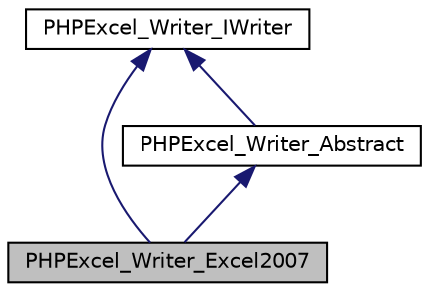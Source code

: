 digraph "PHPExcel_Writer_Excel2007"
{
  edge [fontname="Helvetica",fontsize="10",labelfontname="Helvetica",labelfontsize="10"];
  node [fontname="Helvetica",fontsize="10",shape=record];
  Node3 [label="PHPExcel_Writer_Excel2007",height=0.2,width=0.4,color="black", fillcolor="grey75", style="filled", fontcolor="black"];
  Node4 -> Node3 [dir="back",color="midnightblue",fontsize="10",style="solid",fontname="Helvetica"];
  Node4 [label="PHPExcel_Writer_Abstract",height=0.2,width=0.4,color="black", fillcolor="white", style="filled",URL="$class_p_h_p_excel___writer___abstract.html"];
  Node5 -> Node4 [dir="back",color="midnightblue",fontsize="10",style="solid",fontname="Helvetica"];
  Node5 [label="PHPExcel_Writer_IWriter",height=0.2,width=0.4,color="black", fillcolor="white", style="filled",URL="$interface_p_h_p_excel___writer___i_writer.html"];
  Node5 -> Node3 [dir="back",color="midnightblue",fontsize="10",style="solid",fontname="Helvetica"];
}

